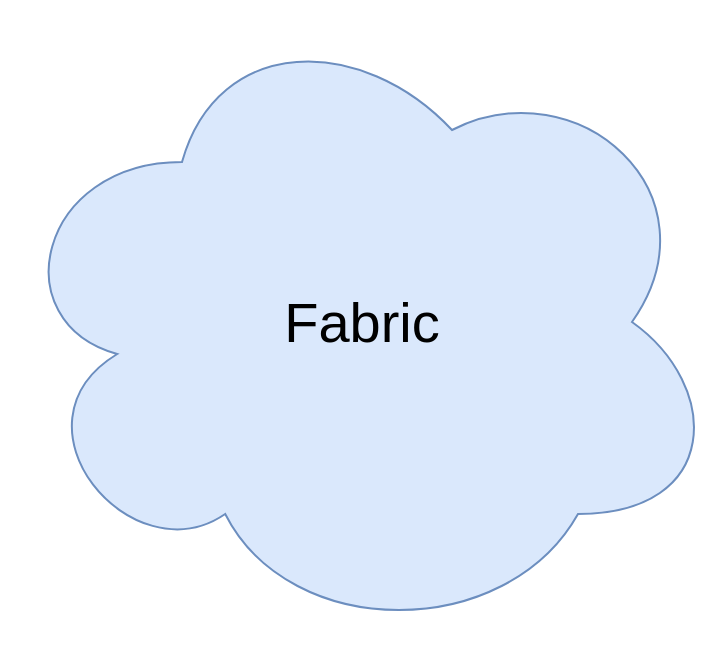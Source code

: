 <mxfile version="20.2.3" type="github">
  <diagram id="FpcsDkuiI3JNnGEoyH_6" name="Page-1">
    <mxGraphModel dx="1730" dy="927" grid="1" gridSize="10" guides="1" tooltips="1" connect="1" arrows="1" fold="1" page="1" pageScale="1" pageWidth="1600" pageHeight="900" math="0" shadow="0">
      <root>
        <mxCell id="0" />
        <mxCell id="1" parent="0" />
        <mxCell id="q-zlq_DaqCTvSOnEOWlV-1" value="&lt;font style=&quot;font-size: 28px;&quot;&gt;Fabric&lt;/font&gt;" style="ellipse;shape=cloud;whiteSpace=wrap;html=1;fillColor=#dae8fc;strokeColor=#6c8ebf;" vertex="1" parent="1">
          <mxGeometry x="560" y="250" width="360" height="320" as="geometry" />
        </mxCell>
      </root>
    </mxGraphModel>
  </diagram>
</mxfile>
